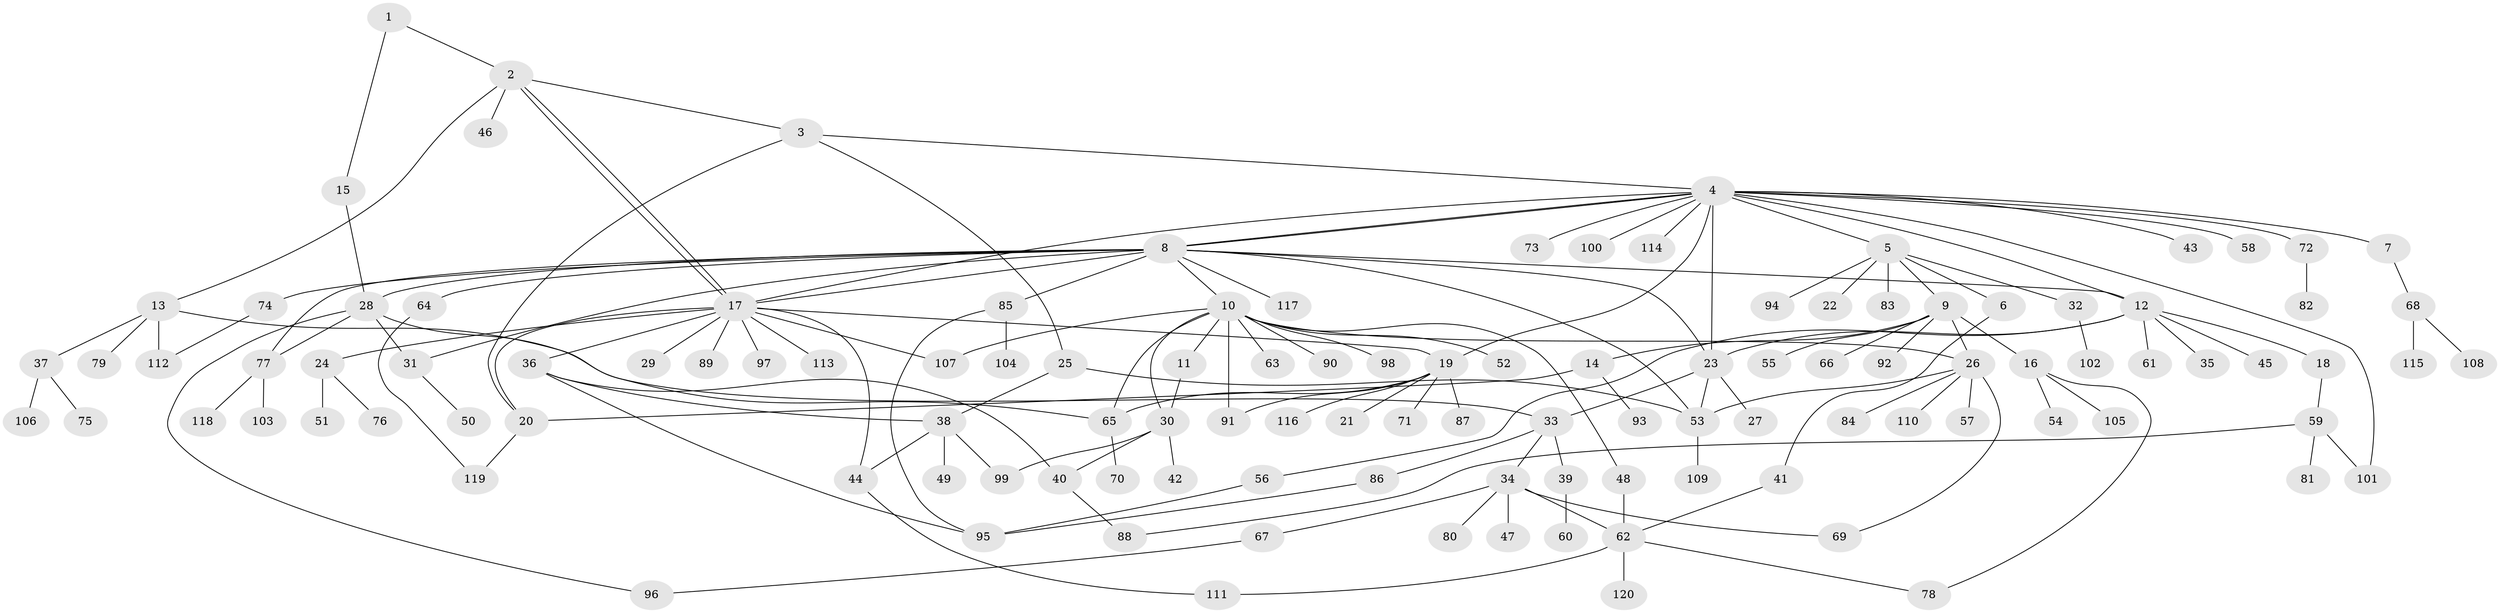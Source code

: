 // coarse degree distribution, {2: 0.19767441860465115, 9: 0.023255813953488372, 5: 0.06976744186046512, 16: 0.011627906976744186, 6: 0.03488372093023256, 12: 0.011627906976744186, 11: 0.011627906976744186, 7: 0.03488372093023256, 3: 0.023255813953488372, 13: 0.011627906976744186, 1: 0.5232558139534884, 8: 0.011627906976744186, 4: 0.03488372093023256}
// Generated by graph-tools (version 1.1) at 2025/51/02/27/25 19:51:55]
// undirected, 120 vertices, 159 edges
graph export_dot {
graph [start="1"]
  node [color=gray90,style=filled];
  1;
  2;
  3;
  4;
  5;
  6;
  7;
  8;
  9;
  10;
  11;
  12;
  13;
  14;
  15;
  16;
  17;
  18;
  19;
  20;
  21;
  22;
  23;
  24;
  25;
  26;
  27;
  28;
  29;
  30;
  31;
  32;
  33;
  34;
  35;
  36;
  37;
  38;
  39;
  40;
  41;
  42;
  43;
  44;
  45;
  46;
  47;
  48;
  49;
  50;
  51;
  52;
  53;
  54;
  55;
  56;
  57;
  58;
  59;
  60;
  61;
  62;
  63;
  64;
  65;
  66;
  67;
  68;
  69;
  70;
  71;
  72;
  73;
  74;
  75;
  76;
  77;
  78;
  79;
  80;
  81;
  82;
  83;
  84;
  85;
  86;
  87;
  88;
  89;
  90;
  91;
  92;
  93;
  94;
  95;
  96;
  97;
  98;
  99;
  100;
  101;
  102;
  103;
  104;
  105;
  106;
  107;
  108;
  109;
  110;
  111;
  112;
  113;
  114;
  115;
  116;
  117;
  118;
  119;
  120;
  1 -- 2;
  1 -- 15;
  2 -- 3;
  2 -- 13;
  2 -- 17;
  2 -- 17;
  2 -- 46;
  3 -- 4;
  3 -- 20;
  3 -- 25;
  4 -- 5;
  4 -- 7;
  4 -- 8;
  4 -- 8;
  4 -- 12;
  4 -- 17;
  4 -- 19;
  4 -- 23;
  4 -- 43;
  4 -- 58;
  4 -- 72;
  4 -- 73;
  4 -- 100;
  4 -- 101;
  4 -- 114;
  5 -- 6;
  5 -- 9;
  5 -- 22;
  5 -- 32;
  5 -- 83;
  5 -- 94;
  6 -- 41;
  7 -- 68;
  8 -- 10;
  8 -- 12;
  8 -- 17;
  8 -- 23;
  8 -- 28;
  8 -- 31;
  8 -- 53;
  8 -- 64;
  8 -- 74;
  8 -- 77;
  8 -- 85;
  8 -- 117;
  9 -- 14;
  9 -- 16;
  9 -- 26;
  9 -- 55;
  9 -- 66;
  9 -- 92;
  10 -- 11;
  10 -- 26;
  10 -- 30;
  10 -- 48;
  10 -- 52;
  10 -- 63;
  10 -- 65;
  10 -- 90;
  10 -- 91;
  10 -- 98;
  10 -- 107;
  11 -- 30;
  12 -- 18;
  12 -- 23;
  12 -- 35;
  12 -- 45;
  12 -- 56;
  12 -- 61;
  13 -- 33;
  13 -- 37;
  13 -- 79;
  13 -- 112;
  14 -- 20;
  14 -- 93;
  15 -- 28;
  16 -- 54;
  16 -- 78;
  16 -- 105;
  17 -- 19;
  17 -- 20;
  17 -- 24;
  17 -- 29;
  17 -- 36;
  17 -- 44;
  17 -- 89;
  17 -- 97;
  17 -- 107;
  17 -- 113;
  18 -- 59;
  19 -- 21;
  19 -- 65;
  19 -- 71;
  19 -- 87;
  19 -- 91;
  19 -- 116;
  20 -- 119;
  23 -- 27;
  23 -- 33;
  23 -- 53;
  24 -- 51;
  24 -- 76;
  25 -- 38;
  25 -- 53;
  26 -- 53;
  26 -- 57;
  26 -- 69;
  26 -- 84;
  26 -- 110;
  28 -- 31;
  28 -- 65;
  28 -- 77;
  28 -- 96;
  30 -- 40;
  30 -- 42;
  30 -- 99;
  31 -- 50;
  32 -- 102;
  33 -- 34;
  33 -- 39;
  33 -- 86;
  34 -- 47;
  34 -- 62;
  34 -- 67;
  34 -- 69;
  34 -- 80;
  36 -- 38;
  36 -- 40;
  36 -- 95;
  37 -- 75;
  37 -- 106;
  38 -- 44;
  38 -- 49;
  38 -- 99;
  39 -- 60;
  40 -- 88;
  41 -- 62;
  44 -- 111;
  48 -- 62;
  53 -- 109;
  56 -- 95;
  59 -- 81;
  59 -- 88;
  59 -- 101;
  62 -- 78;
  62 -- 111;
  62 -- 120;
  64 -- 119;
  65 -- 70;
  67 -- 96;
  68 -- 108;
  68 -- 115;
  72 -- 82;
  74 -- 112;
  77 -- 103;
  77 -- 118;
  85 -- 95;
  85 -- 104;
  86 -- 95;
}
